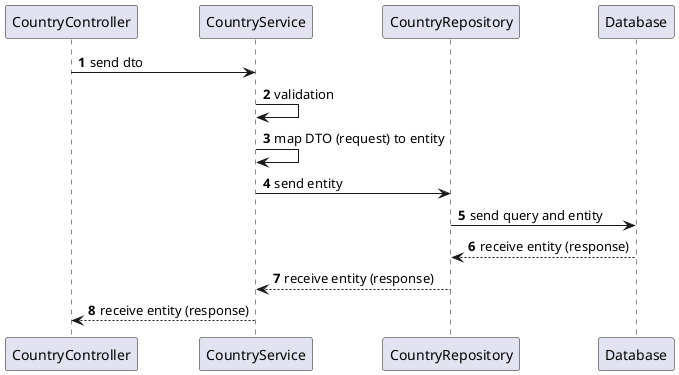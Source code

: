 @startuml
'https://plantuml.com/sequence-diagram

autonumber

CountryController -> CountryService: send dto
CountryService -> CountryService: validation
CountryService -> CountryService: map DTO (request) to entity
CountryService -> CountryRepository: send entity
CountryRepository -> Database: send query and entity
Database --> CountryRepository: receive entity (response)
CountryRepository --> CountryService: receive entity (response)
CountryService --> CountryController: receive entity (response)

@enduml